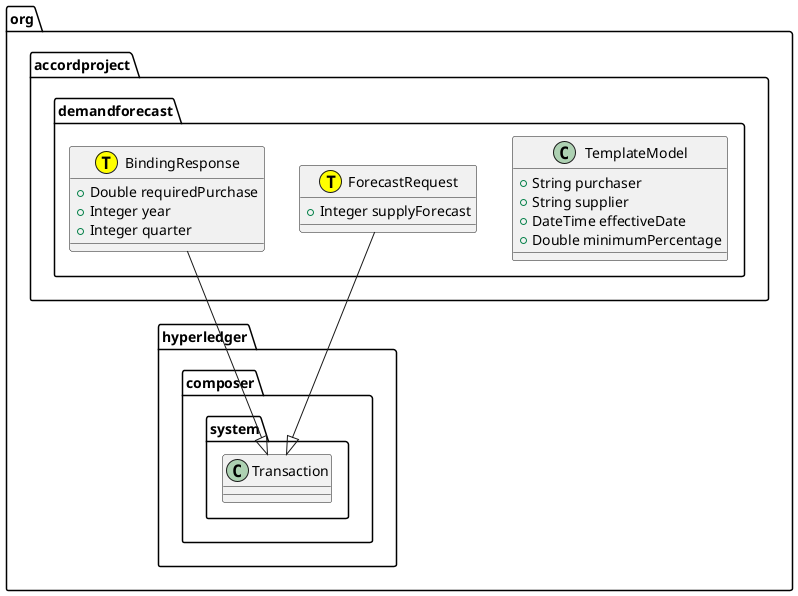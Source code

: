 @startuml
class org.accordproject.demandforecast.TemplateModel {
   + String purchaser
   + String supplier
   + DateTime effectiveDate
   + Double minimumPercentage
}
class org.accordproject.demandforecast.ForecastRequest << (T,yellow) >> {
   + Integer supplyForecast
}
org.accordproject.demandforecast.ForecastRequest --|> org.hyperledger.composer.system.Transaction
class org.accordproject.demandforecast.BindingResponse << (T,yellow) >> {
   + Double requiredPurchase
   + Integer year
   + Integer quarter
}
org.accordproject.demandforecast.BindingResponse --|> org.hyperledger.composer.system.Transaction
@enduml
